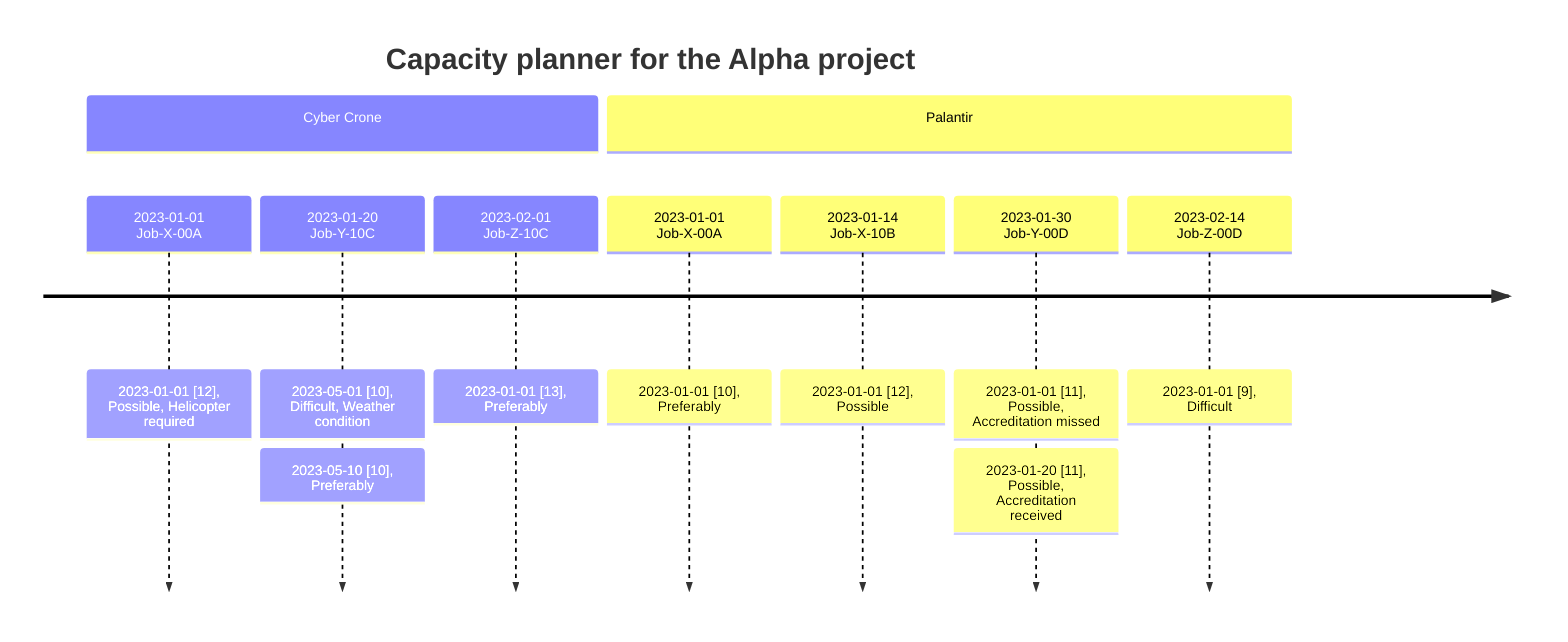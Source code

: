 timeline
  title Capacity planner for the Alpha project
  section Cyber Crone
    2023-01-01 Job-X-00A : 2023-01-01 [12], Possible, Helicopter required
    2023-01-20 Job-Y-10C: 2023-05-01 [10], Difficult, Weather condition : 2023-05-10 [10], Preferably
    2023-02-01 Job-Z-10C : 2023-01-01 [13], Preferably
  section Palantir
    2023-01-01 Job-X-00A : 2023-01-01 [10], Preferably
    2023-01-14 Job-X-10B : 2023-01-01 [12], Possible
    2023-01-30 Job-Y-00D : 2023-01-01 [11], Possible, Accreditation missed : 2023-01-20 [11], Possible, Accreditation received
    2023-02-14 Job-Z-00D : 2023-01-01 [9],  Difficult